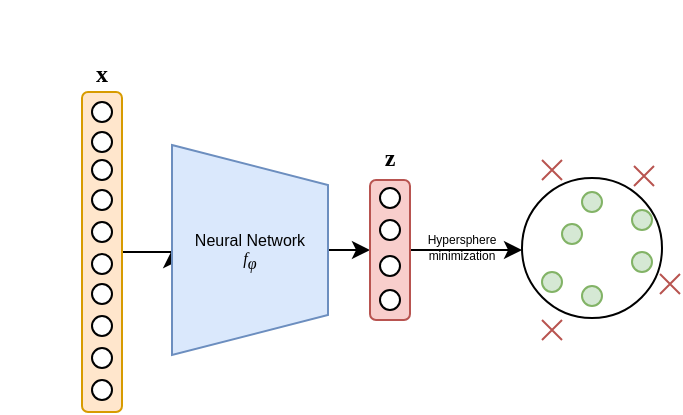 <mxfile version="24.2.5" type="device">
  <diagram name="Page-1" id="D9LIEILpVpGueqFPK0TL">
    <mxGraphModel dx="943" dy="538" grid="1" gridSize="10" guides="1" tooltips="1" connect="1" arrows="1" fold="1" page="1" pageScale="1" pageWidth="827" pageHeight="1169" math="0" shadow="0">
      <root>
        <mxCell id="0" />
        <mxCell id="1" parent="0" />
        <mxCell id="5lgF-B48ensd-EPBzMQI-40" style="edgeStyle=orthogonalEdgeStyle;rounded=0;orthogonalLoop=1;jettySize=auto;html=1;exitX=1;exitY=0.5;exitDx=0;exitDy=0;entryX=0.5;entryY=1;entryDx=0;entryDy=0;fontSize=7;" edge="1" parent="1" source="5lgF-B48ensd-EPBzMQI-1" target="5lgF-B48ensd-EPBzMQI-18">
          <mxGeometry relative="1" as="geometry" />
        </mxCell>
        <mxCell id="5lgF-B48ensd-EPBzMQI-1" value="" style="rounded=1;whiteSpace=wrap;html=1;fillColor=#ffe6cc;strokeColor=#d79b00;" vertex="1" parent="1">
          <mxGeometry x="40" y="45" width="20" height="160" as="geometry" />
        </mxCell>
        <mxCell id="5lgF-B48ensd-EPBzMQI-2" value="" style="ellipse;whiteSpace=wrap;html=1;aspect=fixed;" vertex="1" parent="1">
          <mxGeometry x="45" y="50" width="10" height="10" as="geometry" />
        </mxCell>
        <mxCell id="5lgF-B48ensd-EPBzMQI-3" value="" style="ellipse;whiteSpace=wrap;html=1;aspect=fixed;" vertex="1" parent="1">
          <mxGeometry x="45" y="65" width="10" height="10" as="geometry" />
        </mxCell>
        <mxCell id="5lgF-B48ensd-EPBzMQI-4" value="" style="ellipse;whiteSpace=wrap;html=1;aspect=fixed;" vertex="1" parent="1">
          <mxGeometry x="45" y="79" width="10" height="10" as="geometry" />
        </mxCell>
        <mxCell id="5lgF-B48ensd-EPBzMQI-5" value="" style="ellipse;whiteSpace=wrap;html=1;aspect=fixed;" vertex="1" parent="1">
          <mxGeometry x="45" y="94" width="10" height="10" as="geometry" />
        </mxCell>
        <mxCell id="5lgF-B48ensd-EPBzMQI-6" value="" style="ellipse;whiteSpace=wrap;html=1;aspect=fixed;" vertex="1" parent="1">
          <mxGeometry x="45" y="110" width="10" height="10" as="geometry" />
        </mxCell>
        <mxCell id="5lgF-B48ensd-EPBzMQI-7" value="" style="ellipse;whiteSpace=wrap;html=1;aspect=fixed;" vertex="1" parent="1">
          <mxGeometry x="45" y="126" width="10" height="10" as="geometry" />
        </mxCell>
        <mxCell id="5lgF-B48ensd-EPBzMQI-8" value="" style="ellipse;whiteSpace=wrap;html=1;aspect=fixed;" vertex="1" parent="1">
          <mxGeometry x="45" y="157" width="10" height="10" as="geometry" />
        </mxCell>
        <mxCell id="5lgF-B48ensd-EPBzMQI-9" value="" style="ellipse;whiteSpace=wrap;html=1;aspect=fixed;" vertex="1" parent="1">
          <mxGeometry x="45" y="141" width="10" height="10" as="geometry" />
        </mxCell>
        <mxCell id="5lgF-B48ensd-EPBzMQI-14" value="" style="ellipse;whiteSpace=wrap;html=1;aspect=fixed;" vertex="1" parent="1">
          <mxGeometry x="45" y="173" width="10" height="10" as="geometry" />
        </mxCell>
        <mxCell id="5lgF-B48ensd-EPBzMQI-15" value="" style="ellipse;whiteSpace=wrap;html=1;aspect=fixed;" vertex="1" parent="1">
          <mxGeometry x="45" y="189" width="10" height="10" as="geometry" />
        </mxCell>
        <mxCell id="5lgF-B48ensd-EPBzMQI-42" style="edgeStyle=orthogonalEdgeStyle;rounded=0;orthogonalLoop=1;jettySize=auto;html=1;exitX=0.5;exitY=0;exitDx=0;exitDy=0;entryX=0;entryY=0.5;entryDx=0;entryDy=0;" edge="1" parent="1" source="5lgF-B48ensd-EPBzMQI-18" target="5lgF-B48ensd-EPBzMQI-25">
          <mxGeometry relative="1" as="geometry" />
        </mxCell>
        <mxCell id="5lgF-B48ensd-EPBzMQI-18" value="" style="shape=trapezoid;perimeter=trapezoidPerimeter;whiteSpace=wrap;html=1;fixedSize=1;rotation=90;fillColor=#dae8fc;strokeColor=#6c8ebf;" vertex="1" parent="1">
          <mxGeometry x="71.5" y="85" width="105" height="78" as="geometry" />
        </mxCell>
        <mxCell id="5lgF-B48ensd-EPBzMQI-19" value="x" style="text;html=1;align=center;verticalAlign=middle;whiteSpace=wrap;rounded=0;fontStyle=1;fontFamily=Verdana;" vertex="1" parent="1">
          <mxGeometry x="20" y="21" width="60" height="30" as="geometry" />
        </mxCell>
        <mxCell id="5lgF-B48ensd-EPBzMQI-22" value="&lt;font style=&quot;font-size: 8px;&quot;&gt;Neural Network&lt;br style=&quot;font-size: 8px;&quot;&gt;&lt;/font&gt;&lt;div style=&quot;font-size: 8px;&quot;&gt;&lt;font style=&quot;font-size: 8px;&quot;&gt;&lt;span style=&quot;font-family: Times; font-size: 8px;&quot;&gt;&lt;font style=&quot;font-size: 8px;&quot;&gt;&lt;i style=&quot;font-size: 8px;&quot;&gt;f&lt;sub style=&quot;font-size: 8px;&quot;&gt;φ&lt;/sub&gt;&lt;/i&gt;&lt;/font&gt;&lt;/span&gt;&lt;br style=&quot;font-size: 8px;&quot;&gt;&lt;/font&gt;&lt;/div&gt;" style="text;html=1;align=center;verticalAlign=middle;whiteSpace=wrap;rounded=0;fontColor=#000000;fontSize=8;" vertex="1" parent="1">
          <mxGeometry x="94" y="109" width="60" height="31" as="geometry" />
        </mxCell>
        <mxCell id="5lgF-B48ensd-EPBzMQI-43" style="edgeStyle=orthogonalEdgeStyle;rounded=0;orthogonalLoop=1;jettySize=auto;html=1;exitX=1;exitY=0.5;exitDx=0;exitDy=0;" edge="1" parent="1" source="5lgF-B48ensd-EPBzMQI-25" target="5lgF-B48ensd-EPBzMQI-44">
          <mxGeometry relative="1" as="geometry">
            <mxPoint x="230" y="123.818" as="targetPoint" />
            <Array as="points">
              <mxPoint x="250" y="124" />
              <mxPoint x="250" y="124" />
            </Array>
          </mxGeometry>
        </mxCell>
        <mxCell id="5lgF-B48ensd-EPBzMQI-25" value="" style="rounded=1;whiteSpace=wrap;html=1;fillColor=#f8cecc;strokeColor=#b85450;" vertex="1" parent="1">
          <mxGeometry x="184" y="89" width="20" height="70" as="geometry" />
        </mxCell>
        <mxCell id="5lgF-B48ensd-EPBzMQI-29" value="" style="ellipse;whiteSpace=wrap;html=1;aspect=fixed;" vertex="1" parent="1">
          <mxGeometry x="189" y="93" width="10" height="10" as="geometry" />
        </mxCell>
        <mxCell id="5lgF-B48ensd-EPBzMQI-30" value="" style="ellipse;whiteSpace=wrap;html=1;aspect=fixed;" vertex="1" parent="1">
          <mxGeometry x="189" y="109" width="10" height="10" as="geometry" />
        </mxCell>
        <mxCell id="5lgF-B48ensd-EPBzMQI-31" value="" style="ellipse;whiteSpace=wrap;html=1;aspect=fixed;" vertex="1" parent="1">
          <mxGeometry x="189" y="127" width="10" height="10" as="geometry" />
        </mxCell>
        <mxCell id="5lgF-B48ensd-EPBzMQI-33" value="" style="ellipse;whiteSpace=wrap;html=1;aspect=fixed;" vertex="1" parent="1">
          <mxGeometry x="189" y="144" width="10" height="10" as="geometry" />
        </mxCell>
        <mxCell id="5lgF-B48ensd-EPBzMQI-41" value="z" style="text;html=1;align=center;verticalAlign=middle;whiteSpace=wrap;rounded=0;fontStyle=1;fontFamily=Verdana;" vertex="1" parent="1">
          <mxGeometry x="164" y="63" width="60" height="30" as="geometry" />
        </mxCell>
        <mxCell id="5lgF-B48ensd-EPBzMQI-44" value="" style="ellipse;whiteSpace=wrap;html=1;aspect=fixed;" vertex="1" parent="1">
          <mxGeometry x="260" y="88" width="70" height="70" as="geometry" />
        </mxCell>
        <mxCell id="5lgF-B48ensd-EPBzMQI-45" value="" style="ellipse;whiteSpace=wrap;html=1;aspect=fixed;" vertex="1" parent="1">
          <mxGeometry x="NaN" y="NaN" width="NaN" height="20" as="geometry" />
        </mxCell>
        <mxCell id="5lgF-B48ensd-EPBzMQI-46" value="" style="ellipse;whiteSpace=wrap;html=1;aspect=fixed;fillColor=#d5e8d4;strokeColor=#82b366;" vertex="1" parent="1">
          <mxGeometry x="315" y="104" width="10" height="10" as="geometry" />
        </mxCell>
        <mxCell id="5lgF-B48ensd-EPBzMQI-47" value="" style="ellipse;whiteSpace=wrap;html=1;aspect=fixed;fillColor=#d5e8d4;strokeColor=#82b366;" vertex="1" parent="1">
          <mxGeometry x="290" y="142" width="10" height="10" as="geometry" />
        </mxCell>
        <mxCell id="5lgF-B48ensd-EPBzMQI-48" value="" style="ellipse;whiteSpace=wrap;html=1;aspect=fixed;fillColor=#d5e8d4;strokeColor=#82b366;" vertex="1" parent="1">
          <mxGeometry x="280" y="111" width="10" height="10" as="geometry" />
        </mxCell>
        <mxCell id="5lgF-B48ensd-EPBzMQI-49" value="" style="ellipse;whiteSpace=wrap;html=1;aspect=fixed;fillColor=#d5e8d4;strokeColor=#82b366;" vertex="1" parent="1">
          <mxGeometry x="315" y="125" width="10" height="10" as="geometry" />
        </mxCell>
        <mxCell id="5lgF-B48ensd-EPBzMQI-50" value="" style="ellipse;whiteSpace=wrap;html=1;aspect=fixed;fillColor=#d5e8d4;strokeColor=#82b366;" vertex="1" parent="1">
          <mxGeometry x="270" y="135" width="10" height="10" as="geometry" />
        </mxCell>
        <mxCell id="5lgF-B48ensd-EPBzMQI-51" value="" style="ellipse;whiteSpace=wrap;html=1;aspect=fixed;fillColor=#d5e8d4;strokeColor=#82b366;" vertex="1" parent="1">
          <mxGeometry x="290" y="95" width="10" height="10" as="geometry" />
        </mxCell>
        <mxCell id="5lgF-B48ensd-EPBzMQI-53" value="" style="shape=mxgraph.sysml.x;fillColor=#f8cecc;strokeColor=#b85450;" vertex="1" parent="1">
          <mxGeometry x="316" y="82" width="10" height="10" as="geometry" />
        </mxCell>
        <mxCell id="5lgF-B48ensd-EPBzMQI-55" value="" style="shape=mxgraph.sysml.x;fillColor=#f8cecc;strokeColor=#b85450;" vertex="1" parent="1">
          <mxGeometry x="329" y="136" width="10" height="10" as="geometry" />
        </mxCell>
        <mxCell id="5lgF-B48ensd-EPBzMQI-56" value="" style="shape=mxgraph.sysml.x;fillColor=#f8cecc;strokeColor=#b85450;" vertex="1" parent="1">
          <mxGeometry x="270" y="79" width="10" height="10" as="geometry" />
        </mxCell>
        <mxCell id="5lgF-B48ensd-EPBzMQI-57" value="" style="shape=mxgraph.sysml.x;fillColor=#f8cecc;strokeColor=#b85450;" vertex="1" parent="1">
          <mxGeometry x="270" y="159" width="10" height="10" as="geometry" />
        </mxCell>
        <mxCell id="5lgF-B48ensd-EPBzMQI-58" value="&lt;font style=&quot;font-size: 6px;&quot;&gt;Hypersphere&lt;/font&gt;&lt;div style=&quot;font-size: 6px;&quot;&gt;&lt;font style=&quot;font-size: 6px;&quot;&gt;minimization&lt;/font&gt;&lt;/div&gt;" style="text;html=1;align=center;verticalAlign=middle;whiteSpace=wrap;rounded=0;fontSize=6;" vertex="1" parent="1">
          <mxGeometry x="200" y="108" width="60" height="30" as="geometry" />
        </mxCell>
      </root>
    </mxGraphModel>
  </diagram>
</mxfile>
